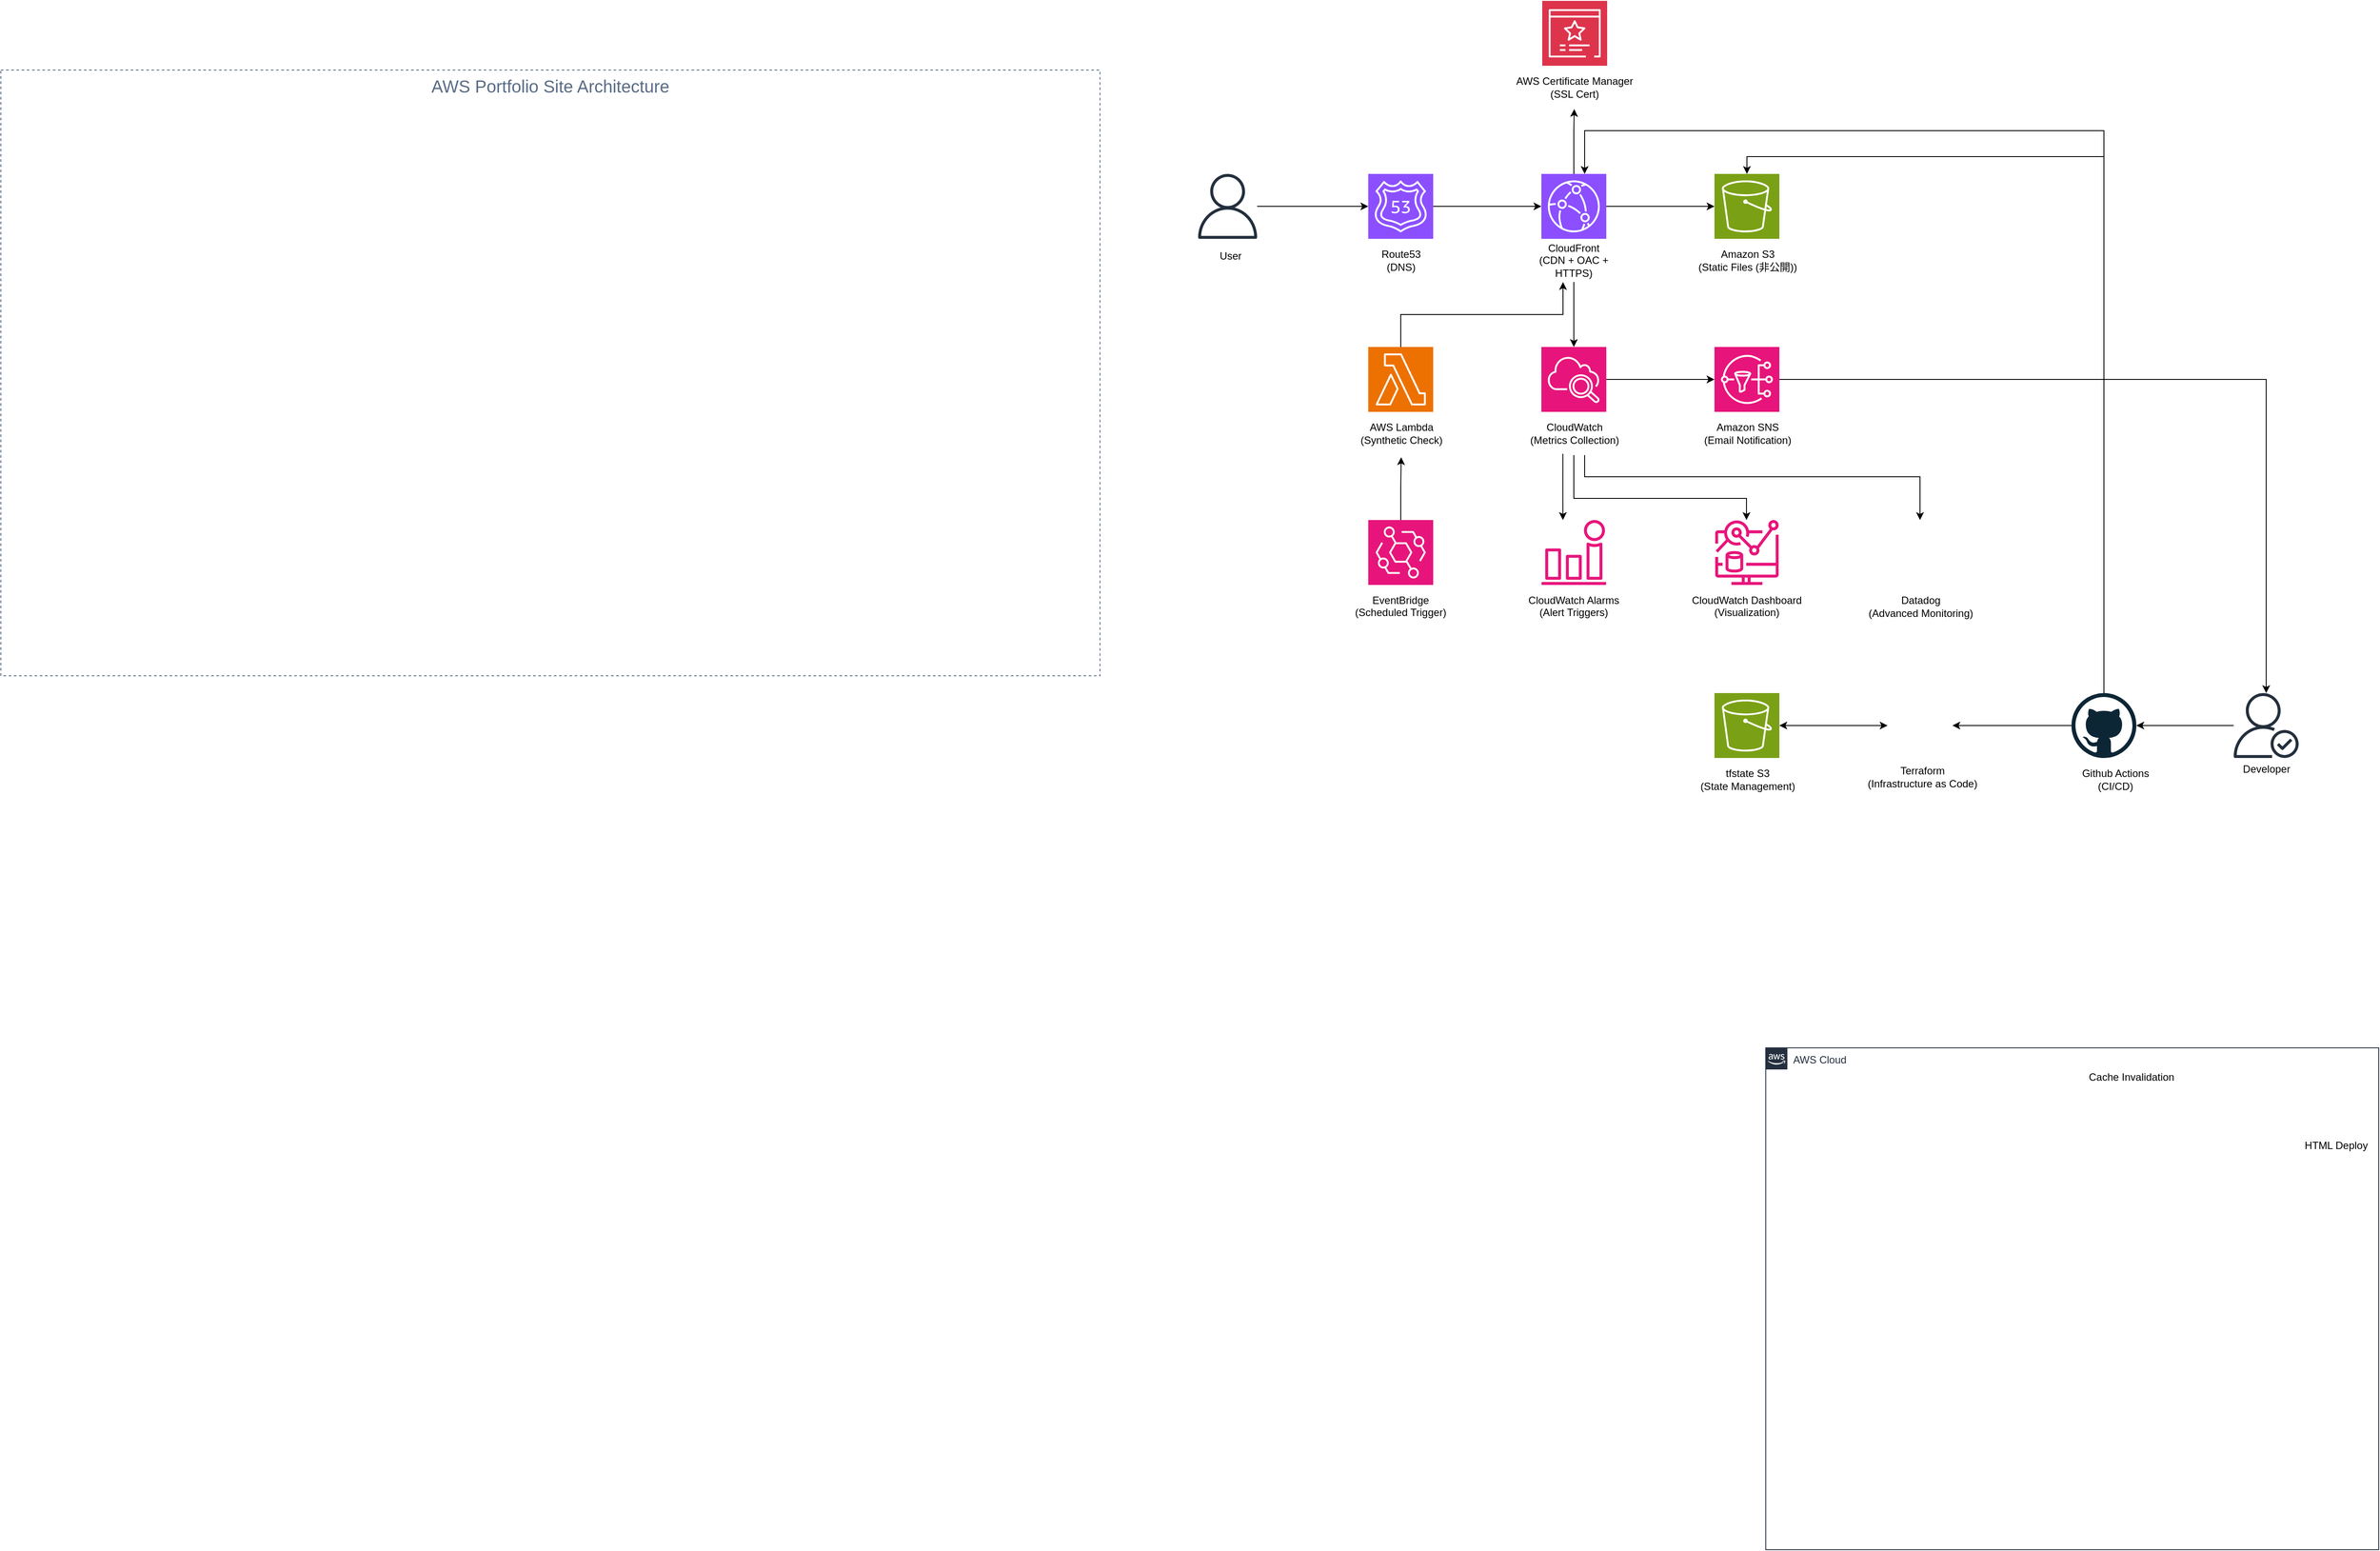 <mxfile version="28.2.1">
  <diagram name="ページ1" id="tUgcXEpOmgglvWfQNpQ3">
    <mxGraphModel dx="3848" dy="2364" grid="1" gridSize="25" guides="1" tooltips="1" connect="1" arrows="1" fold="1" page="1" pageScale="1" pageWidth="827" pageHeight="1169" math="0" shadow="0">
      <root>
        <mxCell id="0" />
        <mxCell id="1" parent="0" />
        <mxCell id="bCrB_X___vxIP5thywsW-55" value="&lt;font style=&quot;font-size: 20px;&quot;&gt;AWS Portfolio Site Architecture&lt;/font&gt;" style="fillColor=none;strokeColor=#5A6C86;dashed=1;verticalAlign=top;fontStyle=0;fontColor=#5A6C86;whiteSpace=wrap;html=1;" parent="1" vertex="1">
          <mxGeometry x="-1380" y="-20" width="1270" height="700" as="geometry" />
        </mxCell>
        <mxCell id="bCrB_X___vxIP5thywsW-2" value="" style="sketch=0;points=[[0,0,0],[0.25,0,0],[0.5,0,0],[0.75,0,0],[1,0,0],[0,1,0],[0.25,1,0],[0.5,1,0],[0.75,1,0],[1,1,0],[0,0.25,0],[0,0.5,0],[0,0.75,0],[1,0.25,0],[1,0.5,0],[1,0.75,0]];outlineConnect=0;fontColor=#232F3E;fillColor=#8C4FFF;strokeColor=#ffffff;dashed=0;verticalLabelPosition=bottom;verticalAlign=top;align=center;html=1;fontSize=12;fontStyle=0;aspect=fixed;shape=mxgraph.aws4.resourceIcon;resIcon=mxgraph.aws4.route_53;" parent="1" vertex="1">
          <mxGeometry x="200" y="100" width="75" height="75" as="geometry" />
        </mxCell>
        <mxCell id="r9TZLdYxzA2IJjsG8ZRS-41" style="edgeStyle=orthogonalEdgeStyle;rounded=0;orthogonalLoop=1;jettySize=auto;html=1;" edge="1" parent="1" source="bCrB_X___vxIP5thywsW-3" target="lHFqAj4BvlfWGVQL3a8l-38">
          <mxGeometry relative="1" as="geometry">
            <Array as="points">
              <mxPoint x="438" y="50" />
              <mxPoint x="438" y="50" />
            </Array>
          </mxGeometry>
        </mxCell>
        <mxCell id="bCrB_X___vxIP5thywsW-3" value="" style="sketch=0;points=[[0,0,0],[0.25,0,0],[0.5,0,0],[0.75,0,0],[1,0,0],[0,1,0],[0.25,1,0],[0.5,1,0],[0.75,1,0],[1,1,0],[0,0.25,0],[0,0.5,0],[0,0.75,0],[1,0.25,0],[1,0.5,0],[1,0.75,0]];outlineConnect=0;fontColor=#232F3E;fillColor=#8C4FFF;strokeColor=#ffffff;dashed=0;verticalLabelPosition=bottom;verticalAlign=top;align=center;html=1;fontSize=12;fontStyle=0;aspect=fixed;shape=mxgraph.aws4.resourceIcon;resIcon=mxgraph.aws4.cloudfront;" parent="1" vertex="1">
          <mxGeometry x="400" y="100" width="75" height="75" as="geometry" />
        </mxCell>
        <mxCell id="bCrB_X___vxIP5thywsW-18" value="User" style="text;html=1;align=center;verticalAlign=middle;whiteSpace=wrap;rounded=0;" parent="1" vertex="1">
          <mxGeometry x="11" y="180" width="60" height="30" as="geometry" />
        </mxCell>
        <mxCell id="bCrB_X___vxIP5thywsW-54" value="" style="sketch=0;outlineConnect=0;fontColor=#232F3E;gradientColor=none;fillColor=#232F3D;strokeColor=none;dashed=0;verticalLabelPosition=bottom;verticalAlign=top;align=center;html=1;fontSize=12;fontStyle=0;aspect=fixed;pointerEvents=1;shape=mxgraph.aws4.user;" parent="1" vertex="1">
          <mxGeometry y="100" width="75" height="75" as="geometry" />
        </mxCell>
        <mxCell id="lHFqAj4BvlfWGVQL3a8l-27" value="" style="group" parent="1" vertex="1" connectable="0">
          <mxGeometry x="1200" y="700" width="75" height="100" as="geometry" />
        </mxCell>
        <mxCell id="lHFqAj4BvlfWGVQL3a8l-6" value="" style="sketch=0;outlineConnect=0;fontColor=#232F3E;gradientColor=none;fillColor=#232F3D;strokeColor=none;dashed=0;verticalLabelPosition=bottom;verticalAlign=top;align=center;html=1;fontSize=12;fontStyle=0;aspect=fixed;pointerEvents=1;shape=mxgraph.aws4.authenticated_user;" parent="lHFqAj4BvlfWGVQL3a8l-27" vertex="1">
          <mxGeometry width="75" height="75" as="geometry" />
        </mxCell>
        <mxCell id="lHFqAj4BvlfWGVQL3a8l-21" value="Developer" style="text;html=1;align=center;verticalAlign=middle;whiteSpace=wrap;rounded=0;" parent="lHFqAj4BvlfWGVQL3a8l-27" vertex="1">
          <mxGeometry x="12.5" y="75" width="50" height="25" as="geometry" />
        </mxCell>
        <mxCell id="lHFqAj4BvlfWGVQL3a8l-30" value="CloudFront&lt;div&gt;(CDN + OAC + HTTPS)&lt;/div&gt;" style="text;html=1;align=center;verticalAlign=middle;whiteSpace=wrap;rounded=0;" parent="1" vertex="1">
          <mxGeometry x="375" y="175" width="125" height="50" as="geometry" />
        </mxCell>
        <mxCell id="lHFqAj4BvlfWGVQL3a8l-29" value="Route53&lt;div&gt;(DNS)&lt;/div&gt;" style="text;html=1;align=center;verticalAlign=middle;whiteSpace=wrap;rounded=0;" parent="1" vertex="1">
          <mxGeometry x="212.5" y="187.5" width="50" height="25" as="geometry" />
        </mxCell>
        <mxCell id="lHFqAj4BvlfWGVQL3a8l-36" value="" style="group" parent="1" vertex="1" connectable="0">
          <mxGeometry x="351" y="-100" width="150" height="125" as="geometry" />
        </mxCell>
        <mxCell id="lHFqAj4BvlfWGVQL3a8l-37" value="" style="sketch=0;points=[[0,0,0],[0.25,0,0],[0.5,0,0],[0.75,0,0],[1,0,0],[0,1,0],[0.25,1,0],[0.5,1,0],[0.75,1,0],[1,1,0],[0,0.25,0],[0,0.5,0],[0,0.75,0],[1,0.25,0],[1,0.5,0],[1,0.75,0]];outlineConnect=0;fontColor=#232F3E;fillColor=#DD344C;strokeColor=#ffffff;dashed=0;verticalLabelPosition=bottom;verticalAlign=top;align=center;html=1;fontSize=12;fontStyle=0;aspect=fixed;shape=mxgraph.aws4.resourceIcon;resIcon=mxgraph.aws4.certificate_manager_3;" parent="lHFqAj4BvlfWGVQL3a8l-36" vertex="1">
          <mxGeometry x="50" width="75" height="75" as="geometry" />
        </mxCell>
        <mxCell id="lHFqAj4BvlfWGVQL3a8l-38" value="AWS Certificate Manager&lt;div&gt;(SSL Cert)&lt;/div&gt;" style="text;html=1;align=center;verticalAlign=middle;resizable=0;points=[];autosize=1;strokeColor=none;fillColor=none;" parent="lHFqAj4BvlfWGVQL3a8l-36" vertex="1">
          <mxGeometry x="11.5" y="75" width="150" height="50" as="geometry" />
        </mxCell>
        <mxCell id="lHFqAj4BvlfWGVQL3a8l-39" value="" style="group" parent="1" vertex="1" connectable="0">
          <mxGeometry x="600" y="700" width="100" height="125" as="geometry" />
        </mxCell>
        <mxCell id="lHFqAj4BvlfWGVQL3a8l-40" value="" style="sketch=0;points=[[0,0,0],[0.25,0,0],[0.5,0,0],[0.75,0,0],[1,0,0],[0,1,0],[0.25,1,0],[0.5,1,0],[0.75,1,0],[1,1,0],[0,0.25,0],[0,0.5,0],[0,0.75,0],[1,0.25,0],[1,0.5,0],[1,0.75,0]];outlineConnect=0;fontColor=#232F3E;fillColor=#7AA116;strokeColor=#ffffff;dashed=0;verticalLabelPosition=bottom;verticalAlign=top;align=center;html=1;fontSize=12;fontStyle=0;aspect=fixed;shape=mxgraph.aws4.resourceIcon;resIcon=mxgraph.aws4.s3;" parent="lHFqAj4BvlfWGVQL3a8l-39" vertex="1">
          <mxGeometry width="75" height="75" as="geometry" />
        </mxCell>
        <mxCell id="lHFqAj4BvlfWGVQL3a8l-41" value="tfstate S3&lt;div&gt;(State Management)&lt;/div&gt;" style="text;html=1;align=center;verticalAlign=middle;resizable=0;points=[];autosize=1;strokeColor=none;fillColor=none;" parent="lHFqAj4BvlfWGVQL3a8l-39" vertex="1">
          <mxGeometry x="-25" y="75" width="125" height="50" as="geometry" />
        </mxCell>
        <mxCell id="lHFqAj4BvlfWGVQL3a8l-42" value="" style="group" parent="1" vertex="1" connectable="0">
          <mxGeometry x="1188.5" y="1550" width="179" height="140" as="geometry" />
        </mxCell>
        <mxCell id="lHFqAj4BvlfWGVQL3a8l-28" value="AWS Cloud" style="points=[[0,0],[0.25,0],[0.5,0],[0.75,0],[1,0],[1,0.25],[1,0.5],[1,0.75],[1,1],[0.75,1],[0.5,1],[0.25,1],[0,1],[0,0.75],[0,0.5],[0,0.25]];outlineConnect=0;gradientColor=none;html=1;whiteSpace=wrap;fontSize=12;fontStyle=0;container=1;pointerEvents=0;collapsible=0;recursiveResize=0;shape=mxgraph.aws4.group;grIcon=mxgraph.aws4.group_aws_cloud_alt;strokeColor=#232F3E;fillColor=none;verticalAlign=top;align=left;spacingLeft=30;fontColor=#232F3E;dashed=0;" parent="lHFqAj4BvlfWGVQL3a8l-42" vertex="1">
          <mxGeometry x="-529.25" y="-440" width="708.25" height="580" as="geometry" />
        </mxCell>
        <mxCell id="lHFqAj4BvlfWGVQL3a8l-50" value="HTML Deploy" style="text;html=1;align=center;verticalAlign=middle;resizable=0;points=[];autosize=1;strokeColor=none;fillColor=none;" parent="lHFqAj4BvlfWGVQL3a8l-28" vertex="1">
          <mxGeometry x="608.25" y="98" width="100" height="30" as="geometry" />
        </mxCell>
        <mxCell id="lHFqAj4BvlfWGVQL3a8l-46" value="Cache Invalidation" style="text;html=1;align=center;verticalAlign=middle;whiteSpace=wrap;rounded=0;" parent="lHFqAj4BvlfWGVQL3a8l-28" vertex="1">
          <mxGeometry x="357.25" y="19" width="130" height="30" as="geometry" />
        </mxCell>
        <mxCell id="r9TZLdYxzA2IJjsG8ZRS-1" value="" style="sketch=0;points=[[0,0,0],[0.25,0,0],[0.5,0,0],[0.75,0,0],[1,0,0],[0,1,0],[0.25,1,0],[0.5,1,0],[0.75,1,0],[1,1,0],[0,0.25,0],[0,0.5,0],[0,0.75,0],[1,0.25,0],[1,0.5,0],[1,0.75,0]];outlineConnect=0;fontColor=#232F3E;fillColor=#ED7100;strokeColor=#ffffff;dashed=0;verticalLabelPosition=bottom;verticalAlign=top;align=center;html=1;fontSize=12;fontStyle=0;aspect=fixed;shape=mxgraph.aws4.resourceIcon;resIcon=mxgraph.aws4.lambda;" vertex="1" parent="1">
          <mxGeometry x="200" y="300" width="75" height="75" as="geometry" />
        </mxCell>
        <mxCell id="r9TZLdYxzA2IJjsG8ZRS-36" style="edgeStyle=orthogonalEdgeStyle;rounded=0;orthogonalLoop=1;jettySize=auto;html=1;exitX=1;exitY=0.5;exitDx=0;exitDy=0;exitPerimeter=0;" edge="1" parent="1" source="r9TZLdYxzA2IJjsG8ZRS-2" target="lHFqAj4BvlfWGVQL3a8l-6">
          <mxGeometry relative="1" as="geometry" />
        </mxCell>
        <mxCell id="r9TZLdYxzA2IJjsG8ZRS-2" value="" style="sketch=0;points=[[0,0,0],[0.25,0,0],[0.5,0,0],[0.75,0,0],[1,0,0],[0,1,0],[0.25,1,0],[0.5,1,0],[0.75,1,0],[1,1,0],[0,0.25,0],[0,0.5,0],[0,0.75,0],[1,0.25,0],[1,0.5,0],[1,0.75,0]];outlineConnect=0;fontColor=#232F3E;fillColor=#E7157B;strokeColor=#ffffff;dashed=0;verticalLabelPosition=bottom;verticalAlign=top;align=center;html=1;fontSize=12;fontStyle=0;aspect=fixed;shape=mxgraph.aws4.resourceIcon;resIcon=mxgraph.aws4.sns;" vertex="1" parent="1">
          <mxGeometry x="600" y="300" width="75" height="75" as="geometry" />
        </mxCell>
        <mxCell id="r9TZLdYxzA2IJjsG8ZRS-3" value="" style="sketch=0;points=[[0,0,0],[0.25,0,0],[0.5,0,0],[0.75,0,0],[1,0,0],[0,1,0],[0.25,1,0],[0.5,1,0],[0.75,1,0],[1,1,0],[0,0.25,0],[0,0.5,0],[0,0.75,0],[1,0.25,0],[1,0.5,0],[1,0.75,0]];points=[[0,0,0],[0.25,0,0],[0.5,0,0],[0.75,0,0],[1,0,0],[0,1,0],[0.25,1,0],[0.5,1,0],[0.75,1,0],[1,1,0],[0,0.25,0],[0,0.5,0],[0,0.75,0],[1,0.25,0],[1,0.5,0],[1,0.75,0]];outlineConnect=0;fontColor=#232F3E;fillColor=#E7157B;strokeColor=#ffffff;dashed=0;verticalLabelPosition=bottom;verticalAlign=top;align=center;html=1;fontSize=12;fontStyle=0;aspect=fixed;shape=mxgraph.aws4.resourceIcon;resIcon=mxgraph.aws4.cloudwatch_2;" vertex="1" parent="1">
          <mxGeometry x="400" y="300" width="75" height="75" as="geometry" />
        </mxCell>
        <mxCell id="r9TZLdYxzA2IJjsG8ZRS-4" value="" style="sketch=0;outlineConnect=0;fontColor=#232F3E;gradientColor=none;fillColor=#E7157B;strokeColor=none;dashed=0;verticalLabelPosition=bottom;verticalAlign=top;align=center;html=1;fontSize=12;fontStyle=0;aspect=fixed;pointerEvents=1;shape=mxgraph.aws4.alarm;" vertex="1" parent="1">
          <mxGeometry x="400" y="500" width="75" height="75" as="geometry" />
        </mxCell>
        <mxCell id="r9TZLdYxzA2IJjsG8ZRS-5" value="" style="sketch=0;outlineConnect=0;fontColor=#232F3E;gradientColor=none;fillColor=#E7157B;strokeColor=none;dashed=0;verticalLabelPosition=bottom;verticalAlign=top;align=center;html=1;fontSize=12;fontStyle=0;aspect=fixed;pointerEvents=1;shape=mxgraph.aws4.cloudwatch_metrics_insights;" vertex="1" parent="1">
          <mxGeometry x="600" y="500" width="75" height="75" as="geometry" />
        </mxCell>
        <mxCell id="r9TZLdYxzA2IJjsG8ZRS-6" value="" style="sketch=0;points=[[0,0,0],[0.25,0,0],[0.5,0,0],[0.75,0,0],[1,0,0],[0,1,0],[0.25,1,0],[0.5,1,0],[0.75,1,0],[1,1,0],[0,0.25,0],[0,0.5,0],[0,0.75,0],[1,0.25,0],[1,0.5,0],[1,0.75,0]];outlineConnect=0;fontColor=#232F3E;fillColor=#E7157B;strokeColor=#ffffff;dashed=0;verticalLabelPosition=bottom;verticalAlign=top;align=center;html=1;fontSize=12;fontStyle=0;aspect=fixed;shape=mxgraph.aws4.resourceIcon;resIcon=mxgraph.aws4.eventbridge;" vertex="1" parent="1">
          <mxGeometry x="200" y="500" width="75" height="75" as="geometry" />
        </mxCell>
        <mxCell id="r9TZLdYxzA2IJjsG8ZRS-7" value="" style="shape=image;imageAspect=0;aspect=fixed;verticalLabelPosition=bottom;verticalAlign=top;image=https://encrypted-tbn0.gstatic.com/images?q=tbn:ANd9GcQh-bjJdK2IAQnNsbvQfeEKWVSfel4RyMTVew&amp;s;" vertex="1" parent="1">
          <mxGeometry x="800" y="500" width="75" height="75" as="geometry" />
        </mxCell>
        <mxCell id="r9TZLdYxzA2IJjsG8ZRS-45" style="edgeStyle=orthogonalEdgeStyle;rounded=0;orthogonalLoop=1;jettySize=auto;html=1;startArrow=classic;startFill=1;" edge="1" parent="1" source="r9TZLdYxzA2IJjsG8ZRS-8">
          <mxGeometry relative="1" as="geometry">
            <mxPoint x="675" y="737.5" as="targetPoint" />
          </mxGeometry>
        </mxCell>
        <mxCell id="r9TZLdYxzA2IJjsG8ZRS-8" value="" style="shape=image;imageAspect=0;aspect=fixed;verticalLabelPosition=bottom;verticalAlign=top;image=https://www.svgrepo.com/show/354447/terraform-icon.svg;" vertex="1" parent="1">
          <mxGeometry x="800" y="700" width="75" height="75" as="geometry" />
        </mxCell>
        <mxCell id="r9TZLdYxzA2IJjsG8ZRS-9" value="Terraform&lt;div&gt;(Infrastructure as Code)&lt;/div&gt;" style="text;html=1;align=center;verticalAlign=middle;resizable=0;points=[];autosize=1;strokeColor=none;fillColor=none;" vertex="1" parent="1">
          <mxGeometry x="764.5" y="777" width="150" height="40" as="geometry" />
        </mxCell>
        <mxCell id="lHFqAj4BvlfWGVQL3a8l-34" value="Amazon S3&lt;div&gt;(Static Files (非公開))&lt;/div&gt;" style="text;html=1;align=center;verticalAlign=middle;resizable=0;points=[];autosize=1;strokeColor=none;fillColor=none;" parent="1" vertex="1">
          <mxGeometry x="562.5" y="175" width="150" height="50" as="geometry" />
        </mxCell>
        <mxCell id="lHFqAj4BvlfWGVQL3a8l-35" value="" style="sketch=0;points=[[0,0,0],[0.25,0,0],[0.5,0,0],[0.75,0,0],[1,0,0],[0,1,0],[0.25,1,0],[0.5,1,0],[0.75,1,0],[1,1,0],[0,0.25,0],[0,0.5,0],[0,0.75,0],[1,0.25,0],[1,0.5,0],[1,0.75,0]];outlineConnect=0;fontColor=#232F3E;fillColor=#7AA116;strokeColor=#ffffff;dashed=0;verticalLabelPosition=bottom;verticalAlign=top;align=center;html=1;fontSize=12;fontStyle=0;aspect=fixed;shape=mxgraph.aws4.resourceIcon;resIcon=mxgraph.aws4.s3;" parent="1" vertex="1">
          <mxGeometry x="600" y="100" width="75" height="75" as="geometry" />
        </mxCell>
        <mxCell id="r9TZLdYxzA2IJjsG8ZRS-43" style="edgeStyle=orthogonalEdgeStyle;rounded=0;orthogonalLoop=1;jettySize=auto;html=1;entryX=1;entryY=0.5;entryDx=0;entryDy=0;" edge="1" parent="1" source="bCrB_X___vxIP5thywsW-6" target="r9TZLdYxzA2IJjsG8ZRS-8">
          <mxGeometry relative="1" as="geometry" />
        </mxCell>
        <mxCell id="bCrB_X___vxIP5thywsW-6" value="" style="dashed=0;outlineConnect=0;html=1;align=center;labelPosition=center;verticalLabelPosition=bottom;verticalAlign=top;shape=mxgraph.weblogos.github" parent="1" vertex="1">
          <mxGeometry x="1012.5" y="700" width="75" height="75" as="geometry" />
        </mxCell>
        <mxCell id="r9TZLdYxzA2IJjsG8ZRS-12" value="" style="endArrow=classic;html=1;rounded=0;" edge="1" parent="1" source="bCrB_X___vxIP5thywsW-54" target="bCrB_X___vxIP5thywsW-2">
          <mxGeometry width="50" height="50" relative="1" as="geometry">
            <mxPoint x="325" y="250" as="sourcePoint" />
            <mxPoint x="375" y="200" as="targetPoint" />
          </mxGeometry>
        </mxCell>
        <mxCell id="bCrB_X___vxIP5thywsW-25" value="Github Actions&lt;div&gt;(CI/CD)&lt;/div&gt;" style="text;html=1;align=center;verticalAlign=middle;resizable=0;points=[];autosize=1;strokeColor=none;fillColor=none;" parent="1" vertex="1">
          <mxGeometry x="1012.5" y="775" width="100" height="50" as="geometry" />
        </mxCell>
        <mxCell id="r9TZLdYxzA2IJjsG8ZRS-14" value="" style="endArrow=classic;html=1;rounded=0;exitX=1;exitY=0.5;exitDx=0;exitDy=0;exitPerimeter=0;entryX=0;entryY=0.5;entryDx=0;entryDy=0;entryPerimeter=0;" edge="1" parent="1" source="bCrB_X___vxIP5thywsW-2" target="bCrB_X___vxIP5thywsW-3">
          <mxGeometry width="50" height="50" relative="1" as="geometry">
            <mxPoint x="300" y="150" as="sourcePoint" />
            <mxPoint x="428" y="150" as="targetPoint" />
          </mxGeometry>
        </mxCell>
        <mxCell id="r9TZLdYxzA2IJjsG8ZRS-15" value="" style="endArrow=classic;html=1;rounded=0;exitX=1;exitY=0.5;exitDx=0;exitDy=0;exitPerimeter=0;entryX=0;entryY=0.5;entryDx=0;entryDy=0;entryPerimeter=0;" edge="1" parent="1" source="bCrB_X___vxIP5thywsW-3" target="lHFqAj4BvlfWGVQL3a8l-35">
          <mxGeometry width="50" height="50" relative="1" as="geometry">
            <mxPoint x="500" y="150" as="sourcePoint" />
            <mxPoint x="628" y="150" as="targetPoint" />
          </mxGeometry>
        </mxCell>
        <mxCell id="r9TZLdYxzA2IJjsG8ZRS-30" value="" style="edgeStyle=orthogonalEdgeStyle;rounded=0;orthogonalLoop=1;jettySize=auto;html=1;exitX=0.358;exitY=0.971;exitDx=0;exitDy=0;exitPerimeter=0;" edge="1" parent="1">
          <mxGeometry relative="1" as="geometry">
            <mxPoint x="424.82" y="423.55" as="sourcePoint" />
            <mxPoint x="424.856" y="500" as="targetPoint" />
            <Array as="points">
              <mxPoint x="425.07" y="475" />
              <mxPoint x="425.07" y="475" />
            </Array>
          </mxGeometry>
        </mxCell>
        <mxCell id="r9TZLdYxzA2IJjsG8ZRS-32" style="edgeStyle=orthogonalEdgeStyle;rounded=0;orthogonalLoop=1;jettySize=auto;html=1;" edge="1" parent="1" source="r9TZLdYxzA2IJjsG8ZRS-18" target="r9TZLdYxzA2IJjsG8ZRS-5">
          <mxGeometry relative="1" as="geometry">
            <Array as="points">
              <mxPoint x="437" y="475" />
              <mxPoint x="637" y="475" />
            </Array>
          </mxGeometry>
        </mxCell>
        <mxCell id="r9TZLdYxzA2IJjsG8ZRS-33" style="edgeStyle=orthogonalEdgeStyle;rounded=0;orthogonalLoop=1;jettySize=auto;html=1;entryX=0.5;entryY=0;entryDx=0;entryDy=0;" edge="1" parent="1" source="r9TZLdYxzA2IJjsG8ZRS-18" target="r9TZLdYxzA2IJjsG8ZRS-7">
          <mxGeometry relative="1" as="geometry">
            <Array as="points">
              <mxPoint x="450" y="450" />
              <mxPoint x="838" y="450" />
            </Array>
          </mxGeometry>
        </mxCell>
        <mxCell id="r9TZLdYxzA2IJjsG8ZRS-18" value="CloudWatch&lt;div&gt;(Metrics Collection)&lt;/div&gt;" style="text;html=1;align=center;verticalAlign=middle;resizable=0;points=[];autosize=1;strokeColor=none;fillColor=none;" vertex="1" parent="1">
          <mxGeometry x="375" y="375" width="125" height="50" as="geometry" />
        </mxCell>
        <mxCell id="r9TZLdYxzA2IJjsG8ZRS-19" value="CloudWatch Alarms&lt;div&gt;(Alert Triggers)&lt;/div&gt;" style="text;whiteSpace=wrap;html=1;align=center;" vertex="1" parent="1">
          <mxGeometry x="375" y="579" width="125" height="50" as="geometry" />
        </mxCell>
        <mxCell id="r9TZLdYxzA2IJjsG8ZRS-20" value="CloudWatch Dashboard&lt;div&gt;(Visualization)&lt;/div&gt;" style="text;whiteSpace=wrap;html=1;align=center;" vertex="1" parent="1">
          <mxGeometry x="550" y="579" width="175" height="50" as="geometry" />
        </mxCell>
        <mxCell id="r9TZLdYxzA2IJjsG8ZRS-21" value="AWS Lambda&lt;div&gt;(Synthetic Check)&lt;/div&gt;" style="text;html=1;align=center;verticalAlign=middle;resizable=0;points=[];autosize=1;strokeColor=none;fillColor=none;" vertex="1" parent="1">
          <mxGeometry x="175" y="375" width="125" height="50" as="geometry" />
        </mxCell>
        <mxCell id="r9TZLdYxzA2IJjsG8ZRS-22" value="EventBridge&lt;div&gt;(Scheduled Trigger)&lt;/div&gt;" style="text;whiteSpace=wrap;html=1;align=center;" vertex="1" parent="1">
          <mxGeometry x="175" y="579" width="125" height="50" as="geometry" />
        </mxCell>
        <mxCell id="r9TZLdYxzA2IJjsG8ZRS-23" value="Amazon SNS&lt;div&gt;(Email Notification)&lt;/div&gt;" style="text;html=1;align=center;verticalAlign=middle;resizable=0;points=[];autosize=1;strokeColor=none;fillColor=none;" vertex="1" parent="1">
          <mxGeometry x="575" y="375" width="125" height="50" as="geometry" />
        </mxCell>
        <mxCell id="r9TZLdYxzA2IJjsG8ZRS-24" value="Datadog&lt;div&gt;(Advanced Monitoring)&lt;/div&gt;" style="text;html=1;align=center;verticalAlign=middle;resizable=0;points=[];autosize=1;strokeColor=none;fillColor=none;" vertex="1" parent="1">
          <mxGeometry x="762.5" y="575" width="150" height="50" as="geometry" />
        </mxCell>
        <mxCell id="r9TZLdYxzA2IJjsG8ZRS-26" style="edgeStyle=orthogonalEdgeStyle;rounded=0;orthogonalLoop=1;jettySize=auto;html=1;exitX=0.5;exitY=0;exitDx=0;exitDy=0;exitPerimeter=0;entryX=0.4;entryY=1;entryDx=0;entryDy=0;entryPerimeter=0;" edge="1" parent="1" source="r9TZLdYxzA2IJjsG8ZRS-1" target="lHFqAj4BvlfWGVQL3a8l-30">
          <mxGeometry relative="1" as="geometry" />
        </mxCell>
        <mxCell id="r9TZLdYxzA2IJjsG8ZRS-28" style="edgeStyle=orthogonalEdgeStyle;rounded=0;orthogonalLoop=1;jettySize=auto;html=1;exitX=0.5;exitY=1;exitDx=0;exitDy=0;entryX=0.5;entryY=0;entryDx=0;entryDy=0;entryPerimeter=0;" edge="1" parent="1" source="lHFqAj4BvlfWGVQL3a8l-30" target="r9TZLdYxzA2IJjsG8ZRS-3">
          <mxGeometry relative="1" as="geometry" />
        </mxCell>
        <mxCell id="r9TZLdYxzA2IJjsG8ZRS-29" style="edgeStyle=orthogonalEdgeStyle;rounded=0;orthogonalLoop=1;jettySize=auto;html=1;exitX=0.5;exitY=0;exitDx=0;exitDy=0;exitPerimeter=0;entryX=0.504;entryY=1.05;entryDx=0;entryDy=0;entryPerimeter=0;" edge="1" parent="1" source="r9TZLdYxzA2IJjsG8ZRS-6" target="r9TZLdYxzA2IJjsG8ZRS-21">
          <mxGeometry relative="1" as="geometry" />
        </mxCell>
        <mxCell id="r9TZLdYxzA2IJjsG8ZRS-35" style="edgeStyle=orthogonalEdgeStyle;rounded=0;orthogonalLoop=1;jettySize=auto;html=1;exitX=1;exitY=0.5;exitDx=0;exitDy=0;exitPerimeter=0;entryX=0;entryY=0.5;entryDx=0;entryDy=0;entryPerimeter=0;" edge="1" parent="1" source="r9TZLdYxzA2IJjsG8ZRS-3" target="r9TZLdYxzA2IJjsG8ZRS-2">
          <mxGeometry relative="1" as="geometry" />
        </mxCell>
        <mxCell id="r9TZLdYxzA2IJjsG8ZRS-38" style="edgeStyle=orthogonalEdgeStyle;rounded=0;orthogonalLoop=1;jettySize=auto;html=1;" edge="1" parent="1" source="bCrB_X___vxIP5thywsW-6">
          <mxGeometry relative="1" as="geometry">
            <mxPoint x="450" y="100" as="targetPoint" />
            <Array as="points">
              <mxPoint x="1050" y="50" />
              <mxPoint x="450" y="50" />
              <mxPoint x="450" y="100" />
            </Array>
          </mxGeometry>
        </mxCell>
        <mxCell id="r9TZLdYxzA2IJjsG8ZRS-42" style="edgeStyle=orthogonalEdgeStyle;rounded=0;orthogonalLoop=1;jettySize=auto;html=1;entryX=0.5;entryY=0;entryDx=0;entryDy=0;entryPerimeter=0;" edge="1" parent="1" source="bCrB_X___vxIP5thywsW-6" target="lHFqAj4BvlfWGVQL3a8l-35">
          <mxGeometry relative="1" as="geometry">
            <Array as="points">
              <mxPoint x="1050" y="80" />
              <mxPoint x="637" y="80" />
            </Array>
          </mxGeometry>
        </mxCell>
        <mxCell id="r9TZLdYxzA2IJjsG8ZRS-46" style="edgeStyle=orthogonalEdgeStyle;rounded=0;orthogonalLoop=1;jettySize=auto;html=1;" edge="1" parent="1" source="lHFqAj4BvlfWGVQL3a8l-6" target="bCrB_X___vxIP5thywsW-6">
          <mxGeometry relative="1" as="geometry" />
        </mxCell>
      </root>
    </mxGraphModel>
  </diagram>
</mxfile>
